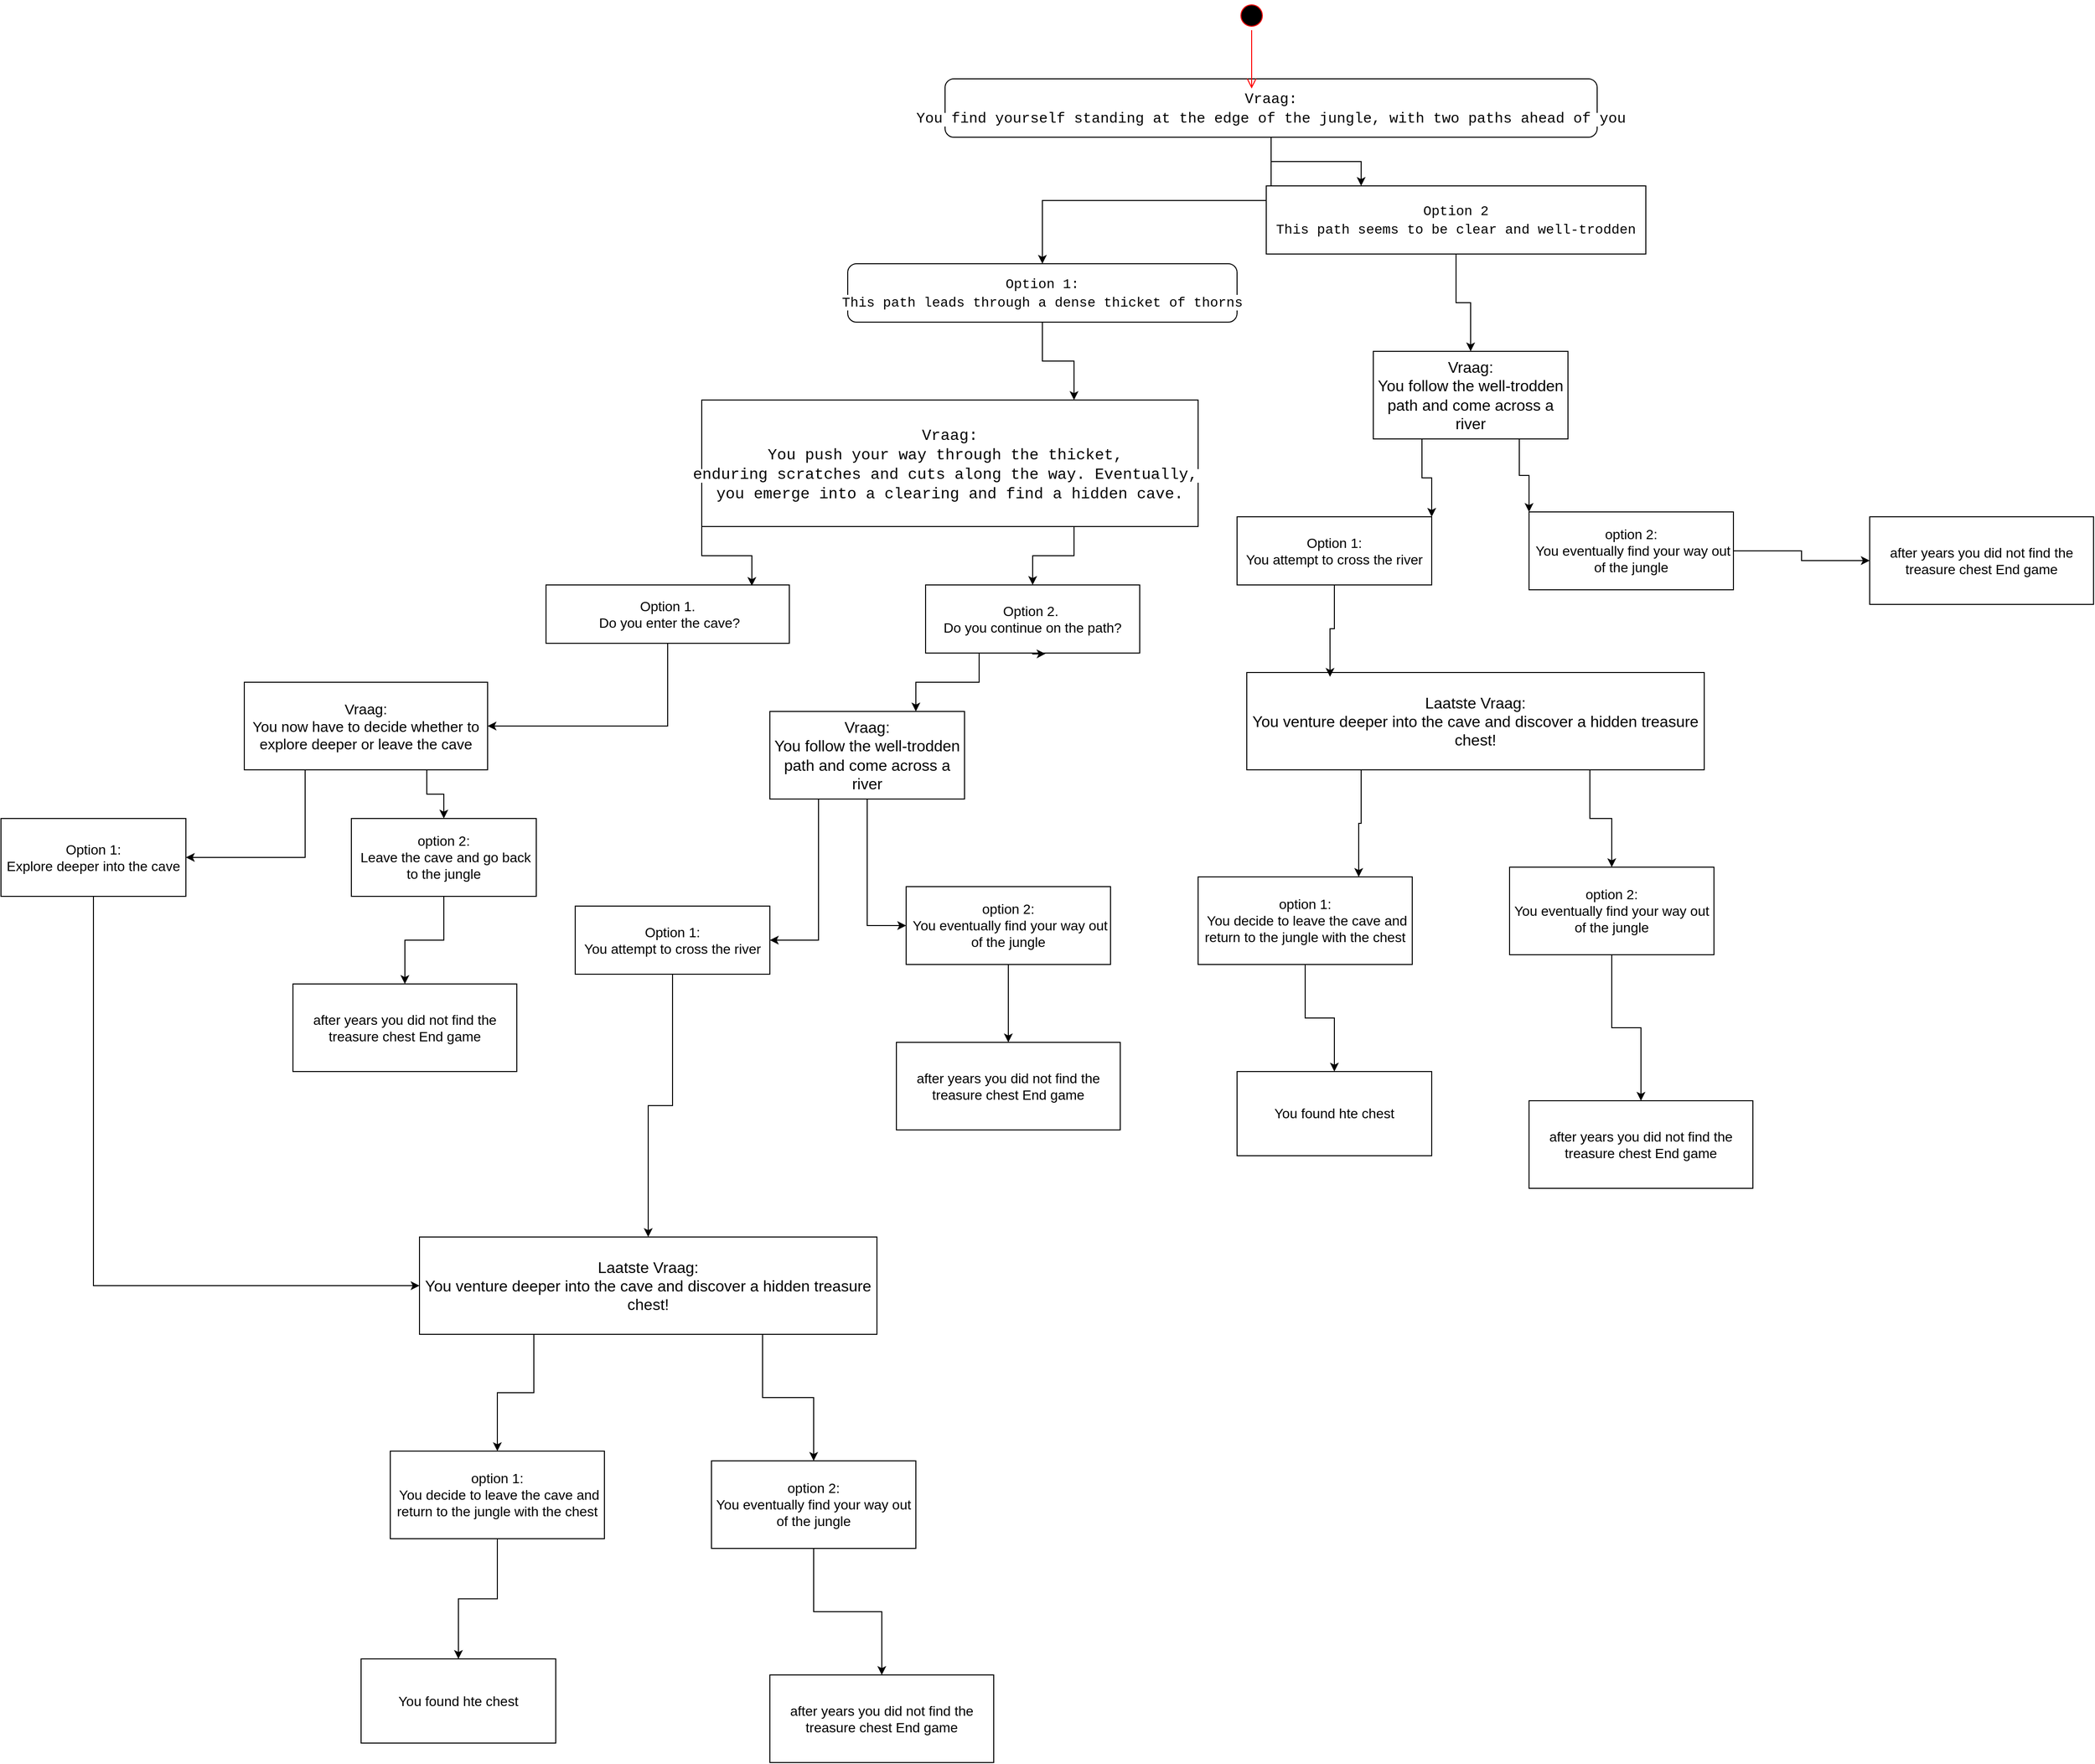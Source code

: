<mxfile version="26.2.5">
  <diagram name="Pagina-1" id="sEgALNngexEzOJSSQNeU">
    <mxGraphModel dx="4614" dy="1629" grid="1" gridSize="10" guides="1" tooltips="1" connect="1" arrows="1" fold="1" page="1" pageScale="1" pageWidth="827" pageHeight="1169" math="0" shadow="0">
      <root>
        <mxCell id="0" />
        <mxCell id="1" parent="0" />
        <mxCell id="LXL0i6nfZfauAEkJTDu6-5" value="" style="edgeStyle=orthogonalEdgeStyle;rounded=0;orthogonalLoop=1;jettySize=auto;html=1;" parent="1" source="LXL0i6nfZfauAEkJTDu6-1" target="LXL0i6nfZfauAEkJTDu6-4" edge="1">
          <mxGeometry relative="1" as="geometry" />
        </mxCell>
        <mxCell id="LXL0i6nfZfauAEkJTDu6-7" value="" style="edgeStyle=orthogonalEdgeStyle;rounded=0;orthogonalLoop=1;jettySize=auto;html=1;entryX=0.25;entryY=0;entryDx=0;entryDy=0;" parent="1" source="LXL0i6nfZfauAEkJTDu6-1" target="gZe1o7w_9KHJzbLOAT_o-7" edge="1">
          <mxGeometry relative="1" as="geometry">
            <mxPoint x="589.941" y="210" as="targetPoint" />
          </mxGeometry>
        </mxCell>
        <mxCell id="LXL0i6nfZfauAEkJTDu6-1" value="&lt;font style=&quot;background-color: light-dark(#ffffff, var(--ge-dark-color, #121212)); color: light-dark(rgb(0, 0, 0), rgb(255, 255, 255)); font-size: 15px;&quot;&gt;&lt;br&gt;&lt;/font&gt;&lt;div style=&quot;font-family: Consolas, &amp;quot;Courier New&amp;quot;, monospace; font-weight: normal; line-height: 19px; white-space: pre;&quot;&gt;&lt;div style=&quot;&quot;&gt;&lt;span style=&quot;background-color: light-dark(#ffffff, var(--ge-dark-color, #121212));&quot;&gt;&lt;font style=&quot;color: light-dark(rgb(0, 0, 0), rgb(255, 255, 255)); font-size: 15px;&quot;&gt;Vraag:&lt;/font&gt;&lt;/span&gt;&lt;/div&gt;&lt;div style=&quot;&quot;&gt;&lt;span style=&quot;background-color: light-dark(#ffffff, var(--ge-dark-color, #121212));&quot;&gt;&lt;font style=&quot;color: light-dark(rgb(0, 0, 0), rgb(255, 255, 255)); font-size: 15px;&quot;&gt;You find yourself standing at the edge of the jungle, with two paths ahead of you&lt;/font&gt;&lt;/span&gt;&lt;/div&gt;&lt;/div&gt;&lt;div&gt;&lt;br&gt;&lt;/div&gt;" style="rounded=1;whiteSpace=wrap;html=1;" parent="1" vertex="1">
          <mxGeometry x="100" y="100" width="670" height="60" as="geometry" />
        </mxCell>
        <mxCell id="LXL0i6nfZfauAEkJTDu6-2" value="" style="ellipse;html=1;shape=startState;fillColor=#000000;strokeColor=#ff0000;" parent="1" vertex="1">
          <mxGeometry x="400" y="20" width="30" height="30" as="geometry" />
        </mxCell>
        <mxCell id="LXL0i6nfZfauAEkJTDu6-3" value="" style="edgeStyle=orthogonalEdgeStyle;html=1;verticalAlign=bottom;endArrow=open;endSize=8;strokeColor=#ff0000;rounded=0;" parent="1" source="LXL0i6nfZfauAEkJTDu6-2" edge="1">
          <mxGeometry relative="1" as="geometry">
            <mxPoint x="415" y="110" as="targetPoint" />
          </mxGeometry>
        </mxCell>
        <mxCell id="gZe1o7w_9KHJzbLOAT_o-22" style="edgeStyle=orthogonalEdgeStyle;rounded=0;orthogonalLoop=1;jettySize=auto;html=1;exitX=0.5;exitY=1;exitDx=0;exitDy=0;entryX=0.75;entryY=0;entryDx=0;entryDy=0;" parent="1" source="LXL0i6nfZfauAEkJTDu6-4" target="gZe1o7w_9KHJzbLOAT_o-9" edge="1">
          <mxGeometry relative="1" as="geometry" />
        </mxCell>
        <mxCell id="LXL0i6nfZfauAEkJTDu6-4" value="&lt;font style=&quot;color: light-dark(rgb(0, 0, 0), rgb(255, 255, 255)); background-color: light-dark(#ffffff, var(--ge-dark-color, #121212));&quot;&gt;&lt;br&gt;&lt;/font&gt;&lt;div style=&quot;font-family: Consolas, &amp;quot;Courier New&amp;quot;, monospace; font-weight: normal; font-size: 14px; line-height: 19px; white-space: pre; color: rgb(204, 204, 204);&quot;&gt;&lt;div&gt;&lt;span style=&quot;color: rgb(206, 145, 120); background-color: light-dark(#ffffff, var(--ge-dark-color, #121212));&quot;&gt;&lt;font style=&quot;color: light-dark(rgb(0, 0, 0), rgb(255, 255, 255));&quot;&gt;Option 1:&lt;/font&gt;&lt;/span&gt;&lt;/div&gt;&lt;div&gt;&lt;span style=&quot;color: rgb(206, 145, 120); background-color: light-dark(#ffffff, var(--ge-dark-color, #121212));&quot;&gt;&lt;font style=&quot;color: light-dark(rgb(0, 0, 0), rgb(255, 255, 255));&quot;&gt;This path leads through a dense thicket of thorns&lt;/font&gt;&lt;/span&gt;&lt;/div&gt;&lt;/div&gt;&lt;font style=&quot;color: light-dark(rgb(0, 0, 0), rgb(255, 255, 255));&quot;&gt;&lt;br&gt;&lt;/font&gt;" style="whiteSpace=wrap;html=1;rounded=1;" parent="1" vertex="1">
          <mxGeometry y="290" width="400" height="60" as="geometry" />
        </mxCell>
        <mxCell id="gZe1o7w_9KHJzbLOAT_o-83" style="edgeStyle=orthogonalEdgeStyle;rounded=0;orthogonalLoop=1;jettySize=auto;html=1;exitX=0.5;exitY=1;exitDx=0;exitDy=0;entryX=0.5;entryY=0;entryDx=0;entryDy=0;" parent="1" source="gZe1o7w_9KHJzbLOAT_o-7" target="gZe1o7w_9KHJzbLOAT_o-80" edge="1">
          <mxGeometry relative="1" as="geometry" />
        </mxCell>
        <mxCell id="gZe1o7w_9KHJzbLOAT_o-7" value="&lt;font style=&quot;color: light-dark(rgb(0, 0, 0), rgb(255, 255, 255)); background-color: light-dark(#ffffff, var(--ge-dark-color, #121212));&quot;&gt;&lt;br&gt;&lt;/font&gt;&lt;div style=&quot;font-family: Consolas, &amp;quot;Courier New&amp;quot;, monospace; font-weight: normal; font-size: 14px; line-height: 19px; white-space: pre; color: rgb(204, 204, 204);&quot;&gt;&lt;div&gt;&lt;span style=&quot;color: rgb(206, 145, 120); background-color: light-dark(#ffffff, var(--ge-dark-color, #121212));&quot;&gt;&lt;font style=&quot;color: light-dark(rgb(0, 0, 0), rgb(255, 255, 255));&quot;&gt;Option 2&lt;/font&gt;&lt;/span&gt;&lt;/div&gt;&lt;div&gt;&lt;span style=&quot;color: rgb(206, 145, 120); background-color: light-dark(#ffffff, var(--ge-dark-color, #121212));&quot;&gt;&lt;font style=&quot;color: light-dark(rgb(0, 0, 0), rgb(255, 255, 255));&quot;&gt;This path seems to be clear and well-trodden&lt;/font&gt;&lt;/span&gt;&lt;/div&gt;&lt;/div&gt;&lt;font style=&quot;color: light-dark(rgb(0, 0, 0), rgb(255, 255, 255));&quot;&gt;&lt;br&gt;&lt;/font&gt;" style="rounded=0;whiteSpace=wrap;html=1;" parent="1" vertex="1">
          <mxGeometry x="430" y="210" width="390" height="70" as="geometry" />
        </mxCell>
        <mxCell id="gZe1o7w_9KHJzbLOAT_o-24" style="edgeStyle=orthogonalEdgeStyle;rounded=0;orthogonalLoop=1;jettySize=auto;html=1;exitX=0.75;exitY=1;exitDx=0;exitDy=0;entryX=0.5;entryY=0;entryDx=0;entryDy=0;" parent="1" source="gZe1o7w_9KHJzbLOAT_o-9" target="gZe1o7w_9KHJzbLOAT_o-14" edge="1">
          <mxGeometry relative="1" as="geometry" />
        </mxCell>
        <mxCell id="gZe1o7w_9KHJzbLOAT_o-9" value="&lt;font style=&quot;color: light-dark(rgb(0, 0, 0), rgb(255, 255, 255)); background-color: light-dark(#ffffff, var(--ge-dark-color, #121212)); font-size: 16px;&quot;&gt;&lt;br&gt;&lt;/font&gt;&lt;div style=&quot;font-family: Consolas, &amp;quot;Courier New&amp;quot;, monospace; font-weight: normal; line-height: 19px; white-space: pre; color: rgb(204, 204, 204);&quot;&gt;&lt;div&gt;&lt;span style=&quot;color: rgb(206, 145, 120); background-color: light-dark(#ffffff, var(--ge-dark-color, #121212));&quot;&gt;&lt;font style=&quot;color: light-dark(rgb(0, 0, 0), rgb(255, 255, 255)); font-size: 16px;&quot;&gt;Vraag:&lt;/font&gt;&lt;/span&gt;&lt;/div&gt;&lt;div&gt;&lt;span style=&quot;color: rgb(206, 145, 120); background-color: light-dark(#ffffff, var(--ge-dark-color, #121212));&quot;&gt;&lt;font style=&quot;color: light-dark(rgb(0, 0, 0), rgb(255, 255, 255)); font-size: 16px;&quot;&gt;You push your way through the thicket, &lt;/font&gt;&lt;/span&gt;&lt;/div&gt;&lt;div&gt;&lt;span style=&quot;color: rgb(206, 145, 120); background-color: light-dark(#ffffff, var(--ge-dark-color, #121212));&quot;&gt;&lt;font style=&quot;color: light-dark(rgb(0, 0, 0), rgb(255, 255, 255)); font-size: 16px;&quot;&gt;enduring scratches and cuts along the way. Eventually, &lt;/font&gt;&lt;/span&gt;&lt;/div&gt;&lt;div&gt;&lt;span style=&quot;color: rgb(206, 145, 120); background-color: light-dark(#ffffff, var(--ge-dark-color, #121212));&quot;&gt;&lt;font style=&quot;color: light-dark(rgb(0, 0, 0), rgb(255, 255, 255)); font-size: 16px;&quot;&gt;you emerge into a clearing and find a hidden cave.&lt;/font&gt;&lt;/span&gt;&lt;/div&gt;&lt;/div&gt;&lt;div&gt;&lt;br&gt;&lt;/div&gt;" style="rounded=0;whiteSpace=wrap;html=1;" parent="1" vertex="1">
          <mxGeometry x="-150" y="430" width="510" height="130" as="geometry" />
        </mxCell>
        <mxCell id="gZe1o7w_9KHJzbLOAT_o-90" style="edgeStyle=orthogonalEdgeStyle;rounded=0;orthogonalLoop=1;jettySize=auto;html=1;exitX=0.5;exitY=1;exitDx=0;exitDy=0;entryX=1;entryY=0.5;entryDx=0;entryDy=0;" parent="1" source="gZe1o7w_9KHJzbLOAT_o-11" target="gZe1o7w_9KHJzbLOAT_o-17" edge="1">
          <mxGeometry relative="1" as="geometry" />
        </mxCell>
        <mxCell id="gZe1o7w_9KHJzbLOAT_o-11" value="&lt;font style=&quot;font-size: 14px;&quot;&gt;Option 1.&lt;/font&gt;&lt;div&gt;&lt;font style=&quot;font-size: 14px;&quot;&gt;&amp;nbsp;Do you enter the cave?&lt;/font&gt;&lt;/div&gt;" style="rounded=0;whiteSpace=wrap;html=1;" parent="1" vertex="1">
          <mxGeometry x="-310" y="620" width="250" height="60" as="geometry" />
        </mxCell>
        <mxCell id="gZe1o7w_9KHJzbLOAT_o-63" style="edgeStyle=orthogonalEdgeStyle;rounded=0;orthogonalLoop=1;jettySize=auto;html=1;exitX=0.25;exitY=1;exitDx=0;exitDy=0;entryX=0.75;entryY=0;entryDx=0;entryDy=0;" parent="1" source="gZe1o7w_9KHJzbLOAT_o-14" target="gZe1o7w_9KHJzbLOAT_o-26" edge="1">
          <mxGeometry relative="1" as="geometry" />
        </mxCell>
        <mxCell id="gZe1o7w_9KHJzbLOAT_o-14" value="&lt;font style=&quot;font-size: 14px;&quot;&gt;Option 2.&amp;nbsp;&lt;/font&gt;&lt;div&gt;&lt;font style=&quot;font-size: 14px;&quot;&gt;Do you continue on the path?&lt;/font&gt;&lt;/div&gt;" style="rounded=0;whiteSpace=wrap;html=1;" parent="1" vertex="1">
          <mxGeometry x="80" y="620" width="220" height="70" as="geometry" />
        </mxCell>
        <mxCell id="gZe1o7w_9KHJzbLOAT_o-16" style="edgeStyle=orthogonalEdgeStyle;rounded=0;orthogonalLoop=1;jettySize=auto;html=1;exitX=0.5;exitY=1;exitDx=0;exitDy=0;entryX=0.56;entryY=1.01;entryDx=0;entryDy=0;entryPerimeter=0;" parent="1" source="gZe1o7w_9KHJzbLOAT_o-14" target="gZe1o7w_9KHJzbLOAT_o-14" edge="1">
          <mxGeometry relative="1" as="geometry">
            <Array as="points">
              <mxPoint x="190" y="691" />
              <mxPoint x="190" y="691" />
            </Array>
          </mxGeometry>
        </mxCell>
        <mxCell id="gZe1o7w_9KHJzbLOAT_o-91" style="edgeStyle=orthogonalEdgeStyle;rounded=0;orthogonalLoop=1;jettySize=auto;html=1;exitX=0.25;exitY=1;exitDx=0;exitDy=0;entryX=1;entryY=0.5;entryDx=0;entryDy=0;" parent="1" source="gZe1o7w_9KHJzbLOAT_o-17" target="gZe1o7w_9KHJzbLOAT_o-18" edge="1">
          <mxGeometry relative="1" as="geometry" />
        </mxCell>
        <mxCell id="gZe1o7w_9KHJzbLOAT_o-92" style="edgeStyle=orthogonalEdgeStyle;rounded=0;orthogonalLoop=1;jettySize=auto;html=1;exitX=0.75;exitY=1;exitDx=0;exitDy=0;entryX=0.5;entryY=0;entryDx=0;entryDy=0;" parent="1" source="gZe1o7w_9KHJzbLOAT_o-17" target="gZe1o7w_9KHJzbLOAT_o-20" edge="1">
          <mxGeometry relative="1" as="geometry" />
        </mxCell>
        <mxCell id="gZe1o7w_9KHJzbLOAT_o-17" value="&lt;font style=&quot;font-size: 15px;&quot;&gt;Vraag:&lt;/font&gt;&lt;div&gt;&lt;font style=&quot;font-size: 15px;&quot;&gt;You now have to decide whether to explore deeper or leave the cave&lt;/font&gt;&lt;/div&gt;" style="rounded=0;whiteSpace=wrap;html=1;" parent="1" vertex="1">
          <mxGeometry x="-620" y="720" width="250" height="90" as="geometry" />
        </mxCell>
        <mxCell id="gZe1o7w_9KHJzbLOAT_o-93" style="edgeStyle=orthogonalEdgeStyle;rounded=0;orthogonalLoop=1;jettySize=auto;html=1;exitX=0.5;exitY=1;exitDx=0;exitDy=0;entryX=0;entryY=0.5;entryDx=0;entryDy=0;" parent="1" source="gZe1o7w_9KHJzbLOAT_o-18" target="gZe1o7w_9KHJzbLOAT_o-70" edge="1">
          <mxGeometry relative="1" as="geometry" />
        </mxCell>
        <mxCell id="gZe1o7w_9KHJzbLOAT_o-18" value="&lt;font style=&quot;font-size: 14px;&quot;&gt;Option 1:&lt;/font&gt;&lt;div&gt;&lt;font style=&quot;font-size: 14px;&quot;&gt;Explore deeper into the cave&lt;/font&gt;&lt;/div&gt;" style="rounded=0;whiteSpace=wrap;html=1;" parent="1" vertex="1">
          <mxGeometry x="-870" y="860" width="190" height="80" as="geometry" />
        </mxCell>
        <mxCell id="gZe1o7w_9KHJzbLOAT_o-95" style="edgeStyle=orthogonalEdgeStyle;rounded=0;orthogonalLoop=1;jettySize=auto;html=1;exitX=0.5;exitY=1;exitDx=0;exitDy=0;entryX=0.5;entryY=0;entryDx=0;entryDy=0;" parent="1" source="gZe1o7w_9KHJzbLOAT_o-20" target="gZe1o7w_9KHJzbLOAT_o-94" edge="1">
          <mxGeometry relative="1" as="geometry" />
        </mxCell>
        <mxCell id="gZe1o7w_9KHJzbLOAT_o-20" value="&lt;font style=&quot;font-size: 14px;&quot;&gt;option 2:&lt;br&gt;&amp;nbsp;Leave the cave and go back to the jungle&lt;/font&gt;" style="rounded=0;whiteSpace=wrap;html=1;" parent="1" vertex="1">
          <mxGeometry x="-510" y="860" width="190" height="80" as="geometry" />
        </mxCell>
        <mxCell id="gZe1o7w_9KHJzbLOAT_o-23" style="edgeStyle=orthogonalEdgeStyle;rounded=0;orthogonalLoop=1;jettySize=auto;html=1;exitX=0;exitY=1;exitDx=0;exitDy=0;entryX=0.846;entryY=0.017;entryDx=0;entryDy=0;entryPerimeter=0;" parent="1" source="gZe1o7w_9KHJzbLOAT_o-9" target="gZe1o7w_9KHJzbLOAT_o-11" edge="1">
          <mxGeometry relative="1" as="geometry" />
        </mxCell>
        <mxCell id="gZe1o7w_9KHJzbLOAT_o-64" style="edgeStyle=orthogonalEdgeStyle;rounded=0;orthogonalLoop=1;jettySize=auto;html=1;exitX=0.25;exitY=1;exitDx=0;exitDy=0;entryX=1;entryY=0.5;entryDx=0;entryDy=0;" parent="1" source="gZe1o7w_9KHJzbLOAT_o-26" target="gZe1o7w_9KHJzbLOAT_o-29" edge="1">
          <mxGeometry relative="1" as="geometry" />
        </mxCell>
        <mxCell id="gZe1o7w_9KHJzbLOAT_o-65" style="edgeStyle=orthogonalEdgeStyle;rounded=0;orthogonalLoop=1;jettySize=auto;html=1;exitX=0.5;exitY=1;exitDx=0;exitDy=0;entryX=0;entryY=0.5;entryDx=0;entryDy=0;" parent="1" source="gZe1o7w_9KHJzbLOAT_o-26" target="gZe1o7w_9KHJzbLOAT_o-31" edge="1">
          <mxGeometry relative="1" as="geometry" />
        </mxCell>
        <mxCell id="gZe1o7w_9KHJzbLOAT_o-26" value="&lt;font style=&quot;font-size: 16px;&quot;&gt;Vraag:&lt;/font&gt;&lt;div&gt;&lt;font style=&quot;font-size: 16px;&quot;&gt;You follow the well-trodden path and come across a river&lt;/font&gt;&lt;/div&gt;" style="rounded=0;whiteSpace=wrap;html=1;" parent="1" vertex="1">
          <mxGeometry x="-80" y="750" width="200" height="90" as="geometry" />
        </mxCell>
        <mxCell id="gZe1o7w_9KHJzbLOAT_o-71" style="edgeStyle=orthogonalEdgeStyle;rounded=0;orthogonalLoop=1;jettySize=auto;html=1;exitX=0.5;exitY=1;exitDx=0;exitDy=0;entryX=0.5;entryY=0;entryDx=0;entryDy=0;" parent="1" source="gZe1o7w_9KHJzbLOAT_o-29" target="gZe1o7w_9KHJzbLOAT_o-70" edge="1">
          <mxGeometry relative="1" as="geometry" />
        </mxCell>
        <mxCell id="gZe1o7w_9KHJzbLOAT_o-29" value="&lt;font style=&quot;font-size: 14px;&quot;&gt;Option 1:&lt;/font&gt;&lt;div&gt;&lt;font style=&quot;font-size: 14px;&quot;&gt;&lt;font style=&quot;&quot;&gt;You attempt to cross the rive&lt;/font&gt;r&lt;/font&gt;&lt;/div&gt;" style="rounded=0;whiteSpace=wrap;html=1;" parent="1" vertex="1">
          <mxGeometry x="-280" y="950" width="200" height="70" as="geometry" />
        </mxCell>
        <mxCell id="gZe1o7w_9KHJzbLOAT_o-68" style="edgeStyle=orthogonalEdgeStyle;rounded=0;orthogonalLoop=1;jettySize=auto;html=1;exitX=0.5;exitY=1;exitDx=0;exitDy=0;entryX=0.5;entryY=0;entryDx=0;entryDy=0;" parent="1" source="gZe1o7w_9KHJzbLOAT_o-31" target="gZe1o7w_9KHJzbLOAT_o-67" edge="1">
          <mxGeometry relative="1" as="geometry" />
        </mxCell>
        <mxCell id="gZe1o7w_9KHJzbLOAT_o-31" value="&lt;font style=&quot;font-size: 14px;&quot;&gt;option 2:&lt;/font&gt;&lt;div&gt;&lt;font style=&quot;font-size: 14px;&quot;&gt;&amp;nbsp;You eventually find your way out of the jungle&lt;/font&gt;&lt;/div&gt;" style="rounded=0;whiteSpace=wrap;html=1;" parent="1" vertex="1">
          <mxGeometry x="60" y="930" width="210" height="80" as="geometry" />
        </mxCell>
        <mxCell id="gZe1o7w_9KHJzbLOAT_o-35" style="edgeStyle=orthogonalEdgeStyle;rounded=0;orthogonalLoop=1;jettySize=auto;html=1;exitX=0.25;exitY=1;exitDx=0;exitDy=0;entryX=0.75;entryY=0;entryDx=0;entryDy=0;" parent="1" source="gZe1o7w_9KHJzbLOAT_o-33" target="gZe1o7w_9KHJzbLOAT_o-34" edge="1">
          <mxGeometry relative="1" as="geometry" />
        </mxCell>
        <mxCell id="gZe1o7w_9KHJzbLOAT_o-37" style="edgeStyle=orthogonalEdgeStyle;rounded=0;orthogonalLoop=1;jettySize=auto;html=1;exitX=0.75;exitY=1;exitDx=0;exitDy=0;" parent="1" source="gZe1o7w_9KHJzbLOAT_o-33" target="gZe1o7w_9KHJzbLOAT_o-36" edge="1">
          <mxGeometry relative="1" as="geometry" />
        </mxCell>
        <mxCell id="gZe1o7w_9KHJzbLOAT_o-33" value="&lt;font style=&quot;font-size: 16px;&quot;&gt;Laatste Vraag:&lt;/font&gt;&lt;div&gt;&lt;font style=&quot;font-size: 16px;&quot;&gt;You venture deeper into the cave and discover a hidden treasure chest!&lt;/font&gt;&lt;/div&gt;" style="rounded=0;whiteSpace=wrap;html=1;" parent="1" vertex="1">
          <mxGeometry x="410" y="710" width="470" height="100" as="geometry" />
        </mxCell>
        <mxCell id="S2qyrcjzq7G4KxXPUirE-3" style="edgeStyle=orthogonalEdgeStyle;rounded=0;orthogonalLoop=1;jettySize=auto;html=1;exitX=0.5;exitY=1;exitDx=0;exitDy=0;entryX=0.5;entryY=0;entryDx=0;entryDy=0;" edge="1" parent="1" source="gZe1o7w_9KHJzbLOAT_o-34" target="S2qyrcjzq7G4KxXPUirE-1">
          <mxGeometry relative="1" as="geometry" />
        </mxCell>
        <mxCell id="gZe1o7w_9KHJzbLOAT_o-34" value="&lt;font style=&quot;font-size: 14px;&quot;&gt;option 1:&lt;/font&gt;&lt;div&gt;&lt;font style=&quot;font-size: 14px;&quot;&gt;&amp;nbsp;You decide to leave the cave and return to the jungle with the chest&lt;/font&gt;&lt;/div&gt;" style="rounded=0;whiteSpace=wrap;html=1;" parent="1" vertex="1">
          <mxGeometry x="360" y="920" width="220" height="90" as="geometry" />
        </mxCell>
        <mxCell id="S2qyrcjzq7G4KxXPUirE-4" style="edgeStyle=orthogonalEdgeStyle;rounded=0;orthogonalLoop=1;jettySize=auto;html=1;exitX=0.5;exitY=1;exitDx=0;exitDy=0;entryX=0.5;entryY=0;entryDx=0;entryDy=0;" edge="1" parent="1" source="gZe1o7w_9KHJzbLOAT_o-36" target="S2qyrcjzq7G4KxXPUirE-2">
          <mxGeometry relative="1" as="geometry" />
        </mxCell>
        <mxCell id="gZe1o7w_9KHJzbLOAT_o-36" value="&lt;font style=&quot;font-size: 14px;&quot;&gt;option 2:&lt;/font&gt;&lt;div&gt;&lt;font style=&quot;font-size: 14px;&quot;&gt;You eventually find your way out of the jungle&lt;/font&gt;&lt;/div&gt;" style="rounded=0;whiteSpace=wrap;html=1;" parent="1" vertex="1">
          <mxGeometry x="680" y="910" width="210" height="90" as="geometry" />
        </mxCell>
        <mxCell id="gZe1o7w_9KHJzbLOAT_o-67" value="&lt;font style=&quot;font-size: 14px;&quot;&gt;after years you did not find the treasure chest End game&lt;/font&gt;" style="rounded=0;whiteSpace=wrap;html=1;" parent="1" vertex="1">
          <mxGeometry x="50" y="1090" width="230" height="90" as="geometry" />
        </mxCell>
        <mxCell id="gZe1o7w_9KHJzbLOAT_o-74" style="edgeStyle=orthogonalEdgeStyle;rounded=0;orthogonalLoop=1;jettySize=auto;html=1;exitX=0.25;exitY=1;exitDx=0;exitDy=0;entryX=0.5;entryY=0;entryDx=0;entryDy=0;" parent="1" source="gZe1o7w_9KHJzbLOAT_o-70" target="gZe1o7w_9KHJzbLOAT_o-72" edge="1">
          <mxGeometry relative="1" as="geometry" />
        </mxCell>
        <mxCell id="gZe1o7w_9KHJzbLOAT_o-75" style="edgeStyle=orthogonalEdgeStyle;rounded=0;orthogonalLoop=1;jettySize=auto;html=1;exitX=0.75;exitY=1;exitDx=0;exitDy=0;entryX=0.5;entryY=0;entryDx=0;entryDy=0;" parent="1" source="gZe1o7w_9KHJzbLOAT_o-70" target="gZe1o7w_9KHJzbLOAT_o-73" edge="1">
          <mxGeometry relative="1" as="geometry" />
        </mxCell>
        <mxCell id="gZe1o7w_9KHJzbLOAT_o-70" value="&lt;font style=&quot;font-size: 16px;&quot;&gt;Laatste Vraag:&lt;/font&gt;&lt;div&gt;&lt;font style=&quot;font-size: 16px;&quot;&gt;You venture deeper into the cave and discover a hidden treasure chest!&lt;/font&gt;&lt;/div&gt;" style="rounded=0;whiteSpace=wrap;html=1;" parent="1" vertex="1">
          <mxGeometry x="-440" y="1290" width="470" height="100" as="geometry" />
        </mxCell>
        <mxCell id="gZe1o7w_9KHJzbLOAT_o-77" style="edgeStyle=orthogonalEdgeStyle;rounded=0;orthogonalLoop=1;jettySize=auto;html=1;exitX=0.5;exitY=1;exitDx=0;exitDy=0;entryX=0.5;entryY=0;entryDx=0;entryDy=0;" parent="1" source="gZe1o7w_9KHJzbLOAT_o-72" target="gZe1o7w_9KHJzbLOAT_o-76" edge="1">
          <mxGeometry relative="1" as="geometry" />
        </mxCell>
        <mxCell id="gZe1o7w_9KHJzbLOAT_o-72" value="&lt;font style=&quot;font-size: 14px;&quot;&gt;option 1:&lt;/font&gt;&lt;div&gt;&lt;font style=&quot;font-size: 14px;&quot;&gt;&amp;nbsp;You decide to leave the cave and return to the jungle with the chest&lt;/font&gt;&lt;/div&gt;" style="rounded=0;whiteSpace=wrap;html=1;" parent="1" vertex="1">
          <mxGeometry x="-470" y="1510" width="220" height="90" as="geometry" />
        </mxCell>
        <mxCell id="gZe1o7w_9KHJzbLOAT_o-79" style="edgeStyle=orthogonalEdgeStyle;rounded=0;orthogonalLoop=1;jettySize=auto;html=1;exitX=0.5;exitY=1;exitDx=0;exitDy=0;entryX=0.5;entryY=0;entryDx=0;entryDy=0;" parent="1" source="gZe1o7w_9KHJzbLOAT_o-73" target="gZe1o7w_9KHJzbLOAT_o-78" edge="1">
          <mxGeometry relative="1" as="geometry" />
        </mxCell>
        <mxCell id="gZe1o7w_9KHJzbLOAT_o-73" value="&lt;font style=&quot;font-size: 14px;&quot;&gt;option 2:&lt;/font&gt;&lt;div&gt;&lt;font style=&quot;font-size: 14px;&quot;&gt;You eventually find your way out of the jungle&lt;/font&gt;&lt;/div&gt;" style="rounded=0;whiteSpace=wrap;html=1;" parent="1" vertex="1">
          <mxGeometry x="-140" y="1520" width="210" height="90" as="geometry" />
        </mxCell>
        <mxCell id="gZe1o7w_9KHJzbLOAT_o-76" value="&lt;font style=&quot;font-size: 14px;&quot;&gt;You found hte chest&lt;/font&gt;" style="rounded=0;whiteSpace=wrap;html=1;" parent="1" vertex="1">
          <mxGeometry x="-500" y="1723.5" width="200" height="86.5" as="geometry" />
        </mxCell>
        <mxCell id="gZe1o7w_9KHJzbLOAT_o-78" value="&lt;font style=&quot;font-size: 14px;&quot;&gt;after years you did not find the treasure chest End game&lt;/font&gt;" style="rounded=0;whiteSpace=wrap;html=1;" parent="1" vertex="1">
          <mxGeometry x="-80" y="1740" width="230" height="90" as="geometry" />
        </mxCell>
        <mxCell id="gZe1o7w_9KHJzbLOAT_o-84" style="edgeStyle=orthogonalEdgeStyle;rounded=0;orthogonalLoop=1;jettySize=auto;html=1;exitX=0.25;exitY=1;exitDx=0;exitDy=0;entryX=1;entryY=0;entryDx=0;entryDy=0;" parent="1" source="gZe1o7w_9KHJzbLOAT_o-80" target="gZe1o7w_9KHJzbLOAT_o-81" edge="1">
          <mxGeometry relative="1" as="geometry" />
        </mxCell>
        <mxCell id="gZe1o7w_9KHJzbLOAT_o-85" style="edgeStyle=orthogonalEdgeStyle;rounded=0;orthogonalLoop=1;jettySize=auto;html=1;exitX=0.75;exitY=1;exitDx=0;exitDy=0;entryX=0;entryY=0;entryDx=0;entryDy=0;" parent="1" source="gZe1o7w_9KHJzbLOAT_o-80" target="gZe1o7w_9KHJzbLOAT_o-82" edge="1">
          <mxGeometry relative="1" as="geometry" />
        </mxCell>
        <mxCell id="gZe1o7w_9KHJzbLOAT_o-80" value="&lt;font style=&quot;font-size: 16px;&quot;&gt;Vraag:&lt;/font&gt;&lt;div&gt;&lt;font style=&quot;font-size: 16px;&quot;&gt;You follow the well-trodden path and come across a river&lt;/font&gt;&lt;/div&gt;" style="rounded=0;whiteSpace=wrap;html=1;" parent="1" vertex="1">
          <mxGeometry x="540" y="380" width="200" height="90" as="geometry" />
        </mxCell>
        <mxCell id="gZe1o7w_9KHJzbLOAT_o-81" value="&lt;font style=&quot;font-size: 14px;&quot;&gt;Option 1:&lt;/font&gt;&lt;div&gt;&lt;font style=&quot;font-size: 14px;&quot;&gt;&lt;font style=&quot;&quot;&gt;You attempt to cross the rive&lt;/font&gt;r&lt;/font&gt;&lt;/div&gt;" style="rounded=0;whiteSpace=wrap;html=1;" parent="1" vertex="1">
          <mxGeometry x="400" y="550" width="200" height="70" as="geometry" />
        </mxCell>
        <mxCell id="gZe1o7w_9KHJzbLOAT_o-89" style="edgeStyle=orthogonalEdgeStyle;rounded=0;orthogonalLoop=1;jettySize=auto;html=1;exitX=1;exitY=0.5;exitDx=0;exitDy=0;" parent="1" source="gZe1o7w_9KHJzbLOAT_o-82" target="gZe1o7w_9KHJzbLOAT_o-88" edge="1">
          <mxGeometry relative="1" as="geometry" />
        </mxCell>
        <mxCell id="gZe1o7w_9KHJzbLOAT_o-82" value="&lt;font style=&quot;font-size: 14px;&quot;&gt;option 2:&lt;/font&gt;&lt;div&gt;&lt;font style=&quot;font-size: 14px;&quot;&gt;&amp;nbsp;You eventually find your way out of the jungle&lt;/font&gt;&lt;/div&gt;" style="rounded=0;whiteSpace=wrap;html=1;" parent="1" vertex="1">
          <mxGeometry x="700" y="545" width="210" height="80" as="geometry" />
        </mxCell>
        <mxCell id="gZe1o7w_9KHJzbLOAT_o-86" style="edgeStyle=orthogonalEdgeStyle;rounded=0;orthogonalLoop=1;jettySize=auto;html=1;exitX=0.5;exitY=1;exitDx=0;exitDy=0;entryX=0.182;entryY=0.044;entryDx=0;entryDy=0;entryPerimeter=0;" parent="1" source="gZe1o7w_9KHJzbLOAT_o-81" target="gZe1o7w_9KHJzbLOAT_o-33" edge="1">
          <mxGeometry relative="1" as="geometry" />
        </mxCell>
        <mxCell id="gZe1o7w_9KHJzbLOAT_o-88" value="&lt;font style=&quot;font-size: 14px;&quot;&gt;after years you did not find the treasure chest End game&lt;/font&gt;" style="rounded=0;whiteSpace=wrap;html=1;" parent="1" vertex="1">
          <mxGeometry x="1050" y="550" width="230" height="90" as="geometry" />
        </mxCell>
        <mxCell id="gZe1o7w_9KHJzbLOAT_o-94" value="&lt;font style=&quot;font-size: 14px;&quot;&gt;after years you did not find the treasure chest End game&lt;/font&gt;" style="rounded=0;whiteSpace=wrap;html=1;" parent="1" vertex="1">
          <mxGeometry x="-570" y="1030" width="230" height="90" as="geometry" />
        </mxCell>
        <mxCell id="S2qyrcjzq7G4KxXPUirE-1" value="&lt;font style=&quot;font-size: 14px;&quot;&gt;You found hte chest&lt;/font&gt;" style="rounded=0;whiteSpace=wrap;html=1;" vertex="1" parent="1">
          <mxGeometry x="400" y="1120" width="200" height="86.5" as="geometry" />
        </mxCell>
        <mxCell id="S2qyrcjzq7G4KxXPUirE-2" value="&lt;font style=&quot;font-size: 14px;&quot;&gt;after years you did not find the treasure chest End game&lt;/font&gt;" style="rounded=0;whiteSpace=wrap;html=1;" vertex="1" parent="1">
          <mxGeometry x="700" y="1150" width="230" height="90" as="geometry" />
        </mxCell>
      </root>
    </mxGraphModel>
  </diagram>
</mxfile>
